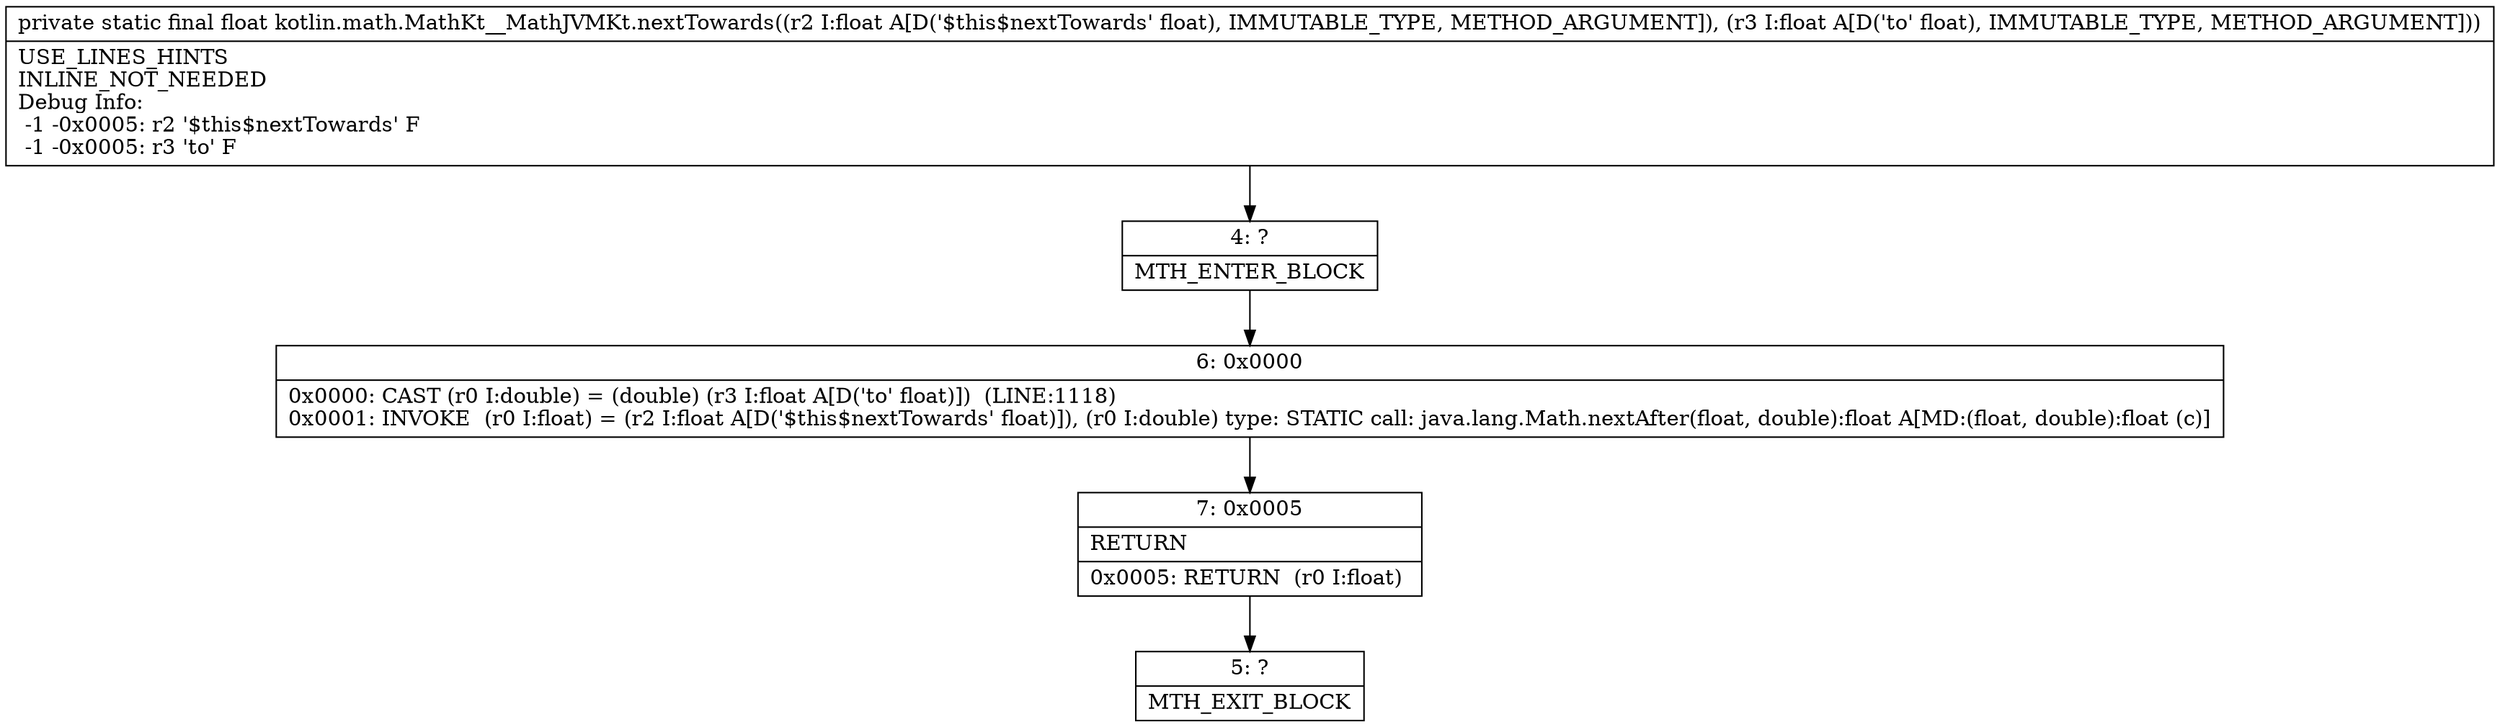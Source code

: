 digraph "CFG forkotlin.math.MathKt__MathJVMKt.nextTowards(FF)F" {
Node_4 [shape=record,label="{4\:\ ?|MTH_ENTER_BLOCK\l}"];
Node_6 [shape=record,label="{6\:\ 0x0000|0x0000: CAST (r0 I:double) = (double) (r3 I:float A[D('to' float)])  (LINE:1118)\l0x0001: INVOKE  (r0 I:float) = (r2 I:float A[D('$this$nextTowards' float)]), (r0 I:double) type: STATIC call: java.lang.Math.nextAfter(float, double):float A[MD:(float, double):float (c)]\l}"];
Node_7 [shape=record,label="{7\:\ 0x0005|RETURN\l|0x0005: RETURN  (r0 I:float) \l}"];
Node_5 [shape=record,label="{5\:\ ?|MTH_EXIT_BLOCK\l}"];
MethodNode[shape=record,label="{private static final float kotlin.math.MathKt__MathJVMKt.nextTowards((r2 I:float A[D('$this$nextTowards' float), IMMUTABLE_TYPE, METHOD_ARGUMENT]), (r3 I:float A[D('to' float), IMMUTABLE_TYPE, METHOD_ARGUMENT]))  | USE_LINES_HINTS\lINLINE_NOT_NEEDED\lDebug Info:\l  \-1 \-0x0005: r2 '$this$nextTowards' F\l  \-1 \-0x0005: r3 'to' F\l}"];
MethodNode -> Node_4;Node_4 -> Node_6;
Node_6 -> Node_7;
Node_7 -> Node_5;
}


